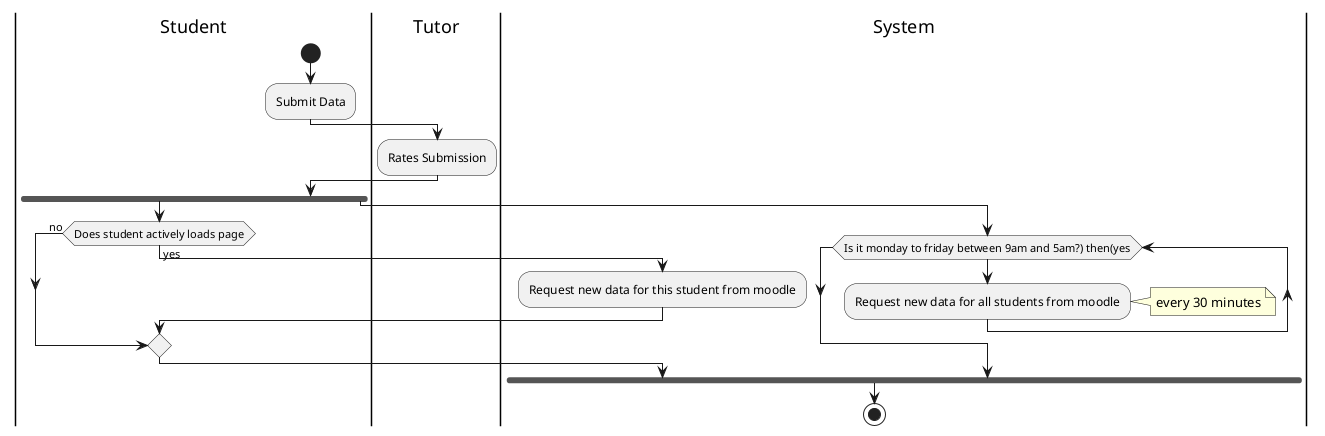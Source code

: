 @startuml
'https://plantuml.com/activity-diagram-beta

|Student|
start
:Submit Data;
|Tutor|
:Rates Submission;
|Student|
fork
if (Does student actively loads page) then (yes)
|System|
    :Request new data for this student from moodle;
else (no)
endif
fork again
while(Is it monday to friday between 9am and 5am?) then(yes)
:Request new data for all students from moodle;
note right: every 30 minutes
endwhile
end fork
stop

@enduml
